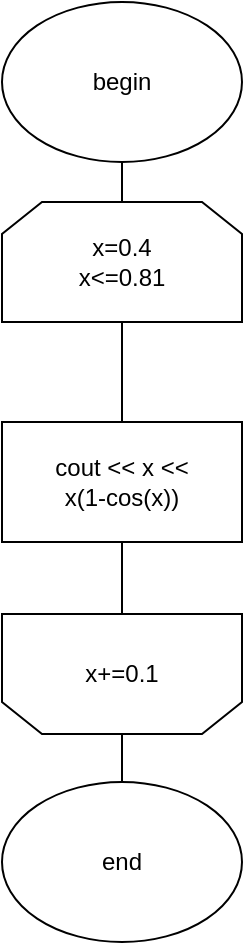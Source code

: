 <mxfile version="11.3.0" type="device" pages="1"><diagram id="Z40qmPDd7VP18LuWFiAF" name="Page-1"><mxGraphModel dx="932" dy="589" grid="1" gridSize="10" guides="1" tooltips="1" connect="1" arrows="1" fold="1" page="1" pageScale="1" pageWidth="850" pageHeight="1100" math="0" shadow="0"><root><mxCell id="0"/><mxCell id="1" parent="0"/><mxCell id="q9Sz8NFt_kQVY9IJ1wqv-1" value="begin" style="ellipse;whiteSpace=wrap;html=1;" parent="1" vertex="1"><mxGeometry x="160" width="120" height="80" as="geometry"/></mxCell><mxCell id="q9Sz8NFt_kQVY9IJ1wqv-2" value="x=0.4&lt;br&gt;x&amp;lt;=0.81" style="shape=loopLimit;whiteSpace=wrap;html=1;" parent="1" vertex="1"><mxGeometry x="160" y="100" width="120" height="60" as="geometry"/></mxCell><mxCell id="q9Sz8NFt_kQVY9IJ1wqv-3" value="x+=0.1" style="shape=loopLimit;whiteSpace=wrap;html=1;direction=west;rotation=0;" parent="1" vertex="1"><mxGeometry x="160" y="306" width="120" height="60" as="geometry"/></mxCell><mxCell id="q9Sz8NFt_kQVY9IJ1wqv-4" value="cout &amp;lt;&amp;lt; x &amp;lt;&amp;lt;&lt;br&gt;x(1-cos(x))" style="rounded=0;whiteSpace=wrap;html=1;" parent="1" vertex="1"><mxGeometry x="160" y="210" width="120" height="60" as="geometry"/></mxCell><mxCell id="q9Sz8NFt_kQVY9IJ1wqv-5" value="end" style="ellipse;whiteSpace=wrap;html=1;" parent="1" vertex="1"><mxGeometry x="160" y="390" width="120" height="80" as="geometry"/></mxCell><mxCell id="q9Sz8NFt_kQVY9IJ1wqv-6" value="" style="endArrow=none;html=1;entryX=0.5;entryY=1;entryDx=0;entryDy=0;exitX=0.5;exitY=0;exitDx=0;exitDy=0;" parent="1" source="q9Sz8NFt_kQVY9IJ1wqv-2" target="q9Sz8NFt_kQVY9IJ1wqv-1" edge="1"><mxGeometry width="50" height="50" relative="1" as="geometry"><mxPoint x="220" y="130" as="sourcePoint"/><mxPoint x="270" y="80" as="targetPoint"/></mxGeometry></mxCell><mxCell id="q9Sz8NFt_kQVY9IJ1wqv-7" value="" style="endArrow=none;html=1;entryX=0.5;entryY=1;entryDx=0;entryDy=0;exitX=0.5;exitY=0;exitDx=0;exitDy=0;" parent="1" source="q9Sz8NFt_kQVY9IJ1wqv-4" target="q9Sz8NFt_kQVY9IJ1wqv-2" edge="1"><mxGeometry width="50" height="50" relative="1" as="geometry"><mxPoint x="220" y="220" as="sourcePoint"/><mxPoint x="270" y="170" as="targetPoint"/></mxGeometry></mxCell><mxCell id="q9Sz8NFt_kQVY9IJ1wqv-8" value="" style="endArrow=none;html=1;entryX=0.5;entryY=1;entryDx=0;entryDy=0;exitX=0.5;exitY=1;exitDx=0;exitDy=0;" parent="1" source="q9Sz8NFt_kQVY9IJ1wqv-3" target="q9Sz8NFt_kQVY9IJ1wqv-4" edge="1"><mxGeometry width="50" height="50" relative="1" as="geometry"><mxPoint x="210" y="320" as="sourcePoint"/><mxPoint x="260" y="270" as="targetPoint"/></mxGeometry></mxCell><mxCell id="q9Sz8NFt_kQVY9IJ1wqv-9" value="" style="endArrow=none;html=1;entryX=0.5;entryY=0;entryDx=0;entryDy=0;exitX=0.5;exitY=0;exitDx=0;exitDy=0;" parent="1" source="q9Sz8NFt_kQVY9IJ1wqv-5" target="q9Sz8NFt_kQVY9IJ1wqv-3" edge="1"><mxGeometry width="50" height="50" relative="1" as="geometry"><mxPoint x="170" y="540" as="sourcePoint"/><mxPoint x="220" y="490" as="targetPoint"/></mxGeometry></mxCell></root></mxGraphModel></diagram></mxfile>